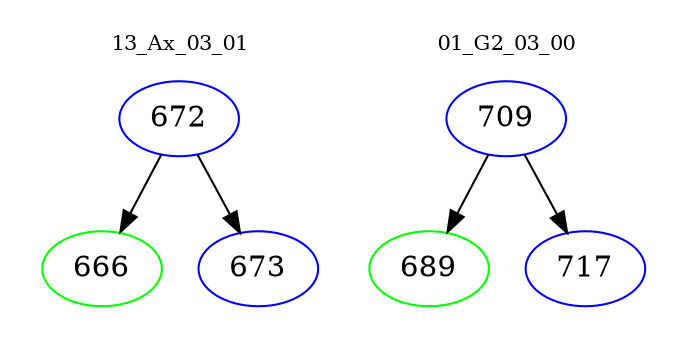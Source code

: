 digraph{
subgraph cluster_0 {
color = white
label = "13_Ax_03_01";
fontsize=10;
T0_672 [label="672", color="blue"]
T0_672 -> T0_666 [color="black"]
T0_666 [label="666", color="green"]
T0_672 -> T0_673 [color="black"]
T0_673 [label="673", color="blue"]
}
subgraph cluster_1 {
color = white
label = "01_G2_03_00";
fontsize=10;
T1_709 [label="709", color="blue"]
T1_709 -> T1_689 [color="black"]
T1_689 [label="689", color="green"]
T1_709 -> T1_717 [color="black"]
T1_717 [label="717", color="blue"]
}
}
